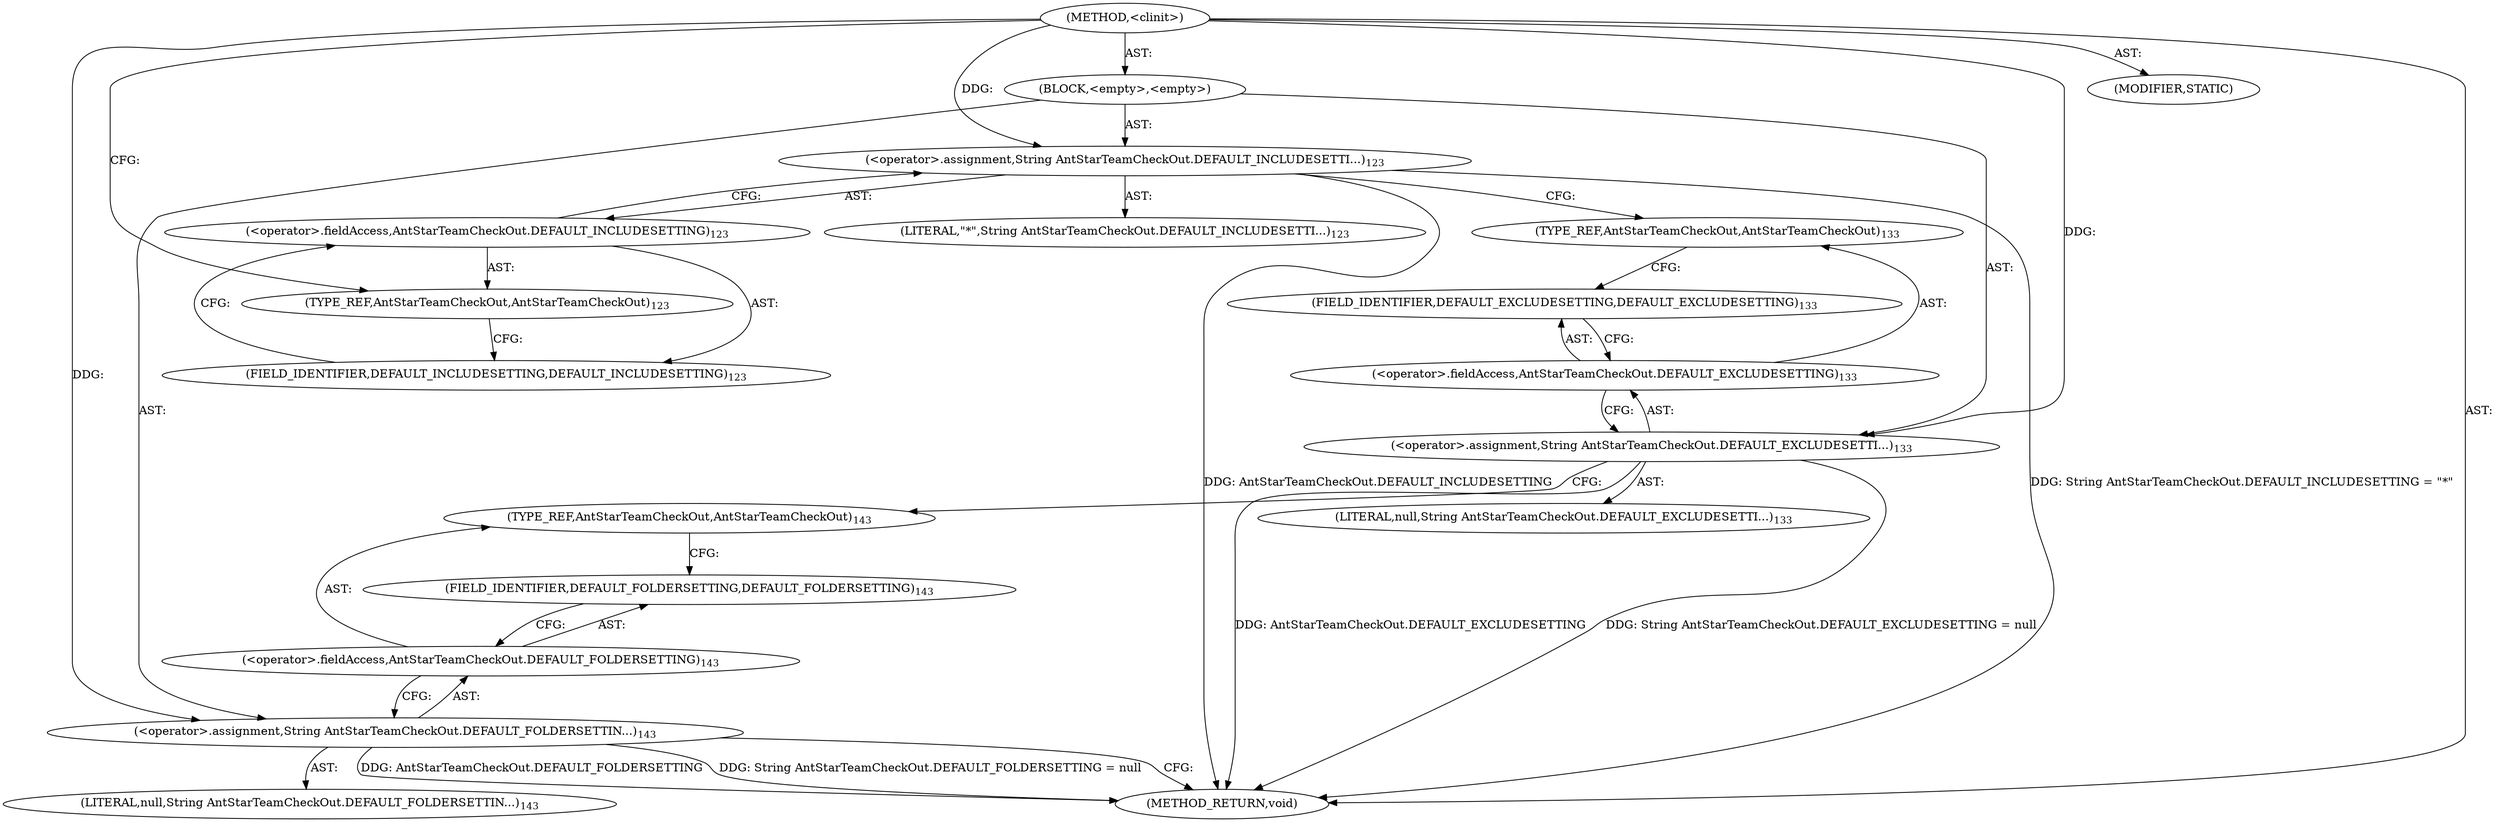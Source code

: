 digraph "&lt;clinit&gt;" {  
"111669149740" [label = <(METHOD,&lt;clinit&gt;)> ]
"25769803870" [label = <(BLOCK,&lt;empty&gt;,&lt;empty&gt;)> ]
"30064771566" [label = <(&lt;operator&gt;.assignment,String AntStarTeamCheckOut.DEFAULT_INCLUDESETTI...)<SUB>123</SUB>> ]
"30064771567" [label = <(&lt;operator&gt;.fieldAccess,AntStarTeamCheckOut.DEFAULT_INCLUDESETTING)<SUB>123</SUB>> ]
"180388626439" [label = <(TYPE_REF,AntStarTeamCheckOut,AntStarTeamCheckOut)<SUB>123</SUB>> ]
"55834574934" [label = <(FIELD_IDENTIFIER,DEFAULT_INCLUDESETTING,DEFAULT_INCLUDESETTING)<SUB>123</SUB>> ]
"90194313318" [label = <(LITERAL,&quot;*&quot;,String AntStarTeamCheckOut.DEFAULT_INCLUDESETTI...)<SUB>123</SUB>> ]
"30064771568" [label = <(&lt;operator&gt;.assignment,String AntStarTeamCheckOut.DEFAULT_EXCLUDESETTI...)<SUB>133</SUB>> ]
"30064771569" [label = <(&lt;operator&gt;.fieldAccess,AntStarTeamCheckOut.DEFAULT_EXCLUDESETTING)<SUB>133</SUB>> ]
"180388626440" [label = <(TYPE_REF,AntStarTeamCheckOut,AntStarTeamCheckOut)<SUB>133</SUB>> ]
"55834574935" [label = <(FIELD_IDENTIFIER,DEFAULT_EXCLUDESETTING,DEFAULT_EXCLUDESETTING)<SUB>133</SUB>> ]
"90194313319" [label = <(LITERAL,null,String AntStarTeamCheckOut.DEFAULT_EXCLUDESETTI...)<SUB>133</SUB>> ]
"30064771570" [label = <(&lt;operator&gt;.assignment,String AntStarTeamCheckOut.DEFAULT_FOLDERSETTIN...)<SUB>143</SUB>> ]
"30064771571" [label = <(&lt;operator&gt;.fieldAccess,AntStarTeamCheckOut.DEFAULT_FOLDERSETTING)<SUB>143</SUB>> ]
"180388626441" [label = <(TYPE_REF,AntStarTeamCheckOut,AntStarTeamCheckOut)<SUB>143</SUB>> ]
"55834574936" [label = <(FIELD_IDENTIFIER,DEFAULT_FOLDERSETTING,DEFAULT_FOLDERSETTING)<SUB>143</SUB>> ]
"90194313320" [label = <(LITERAL,null,String AntStarTeamCheckOut.DEFAULT_FOLDERSETTIN...)<SUB>143</SUB>> ]
"133143986287" [label = <(MODIFIER,STATIC)> ]
"128849018924" [label = <(METHOD_RETURN,void)> ]
  "111669149740" -> "25769803870"  [ label = "AST: "] 
  "111669149740" -> "133143986287"  [ label = "AST: "] 
  "111669149740" -> "128849018924"  [ label = "AST: "] 
  "25769803870" -> "30064771566"  [ label = "AST: "] 
  "25769803870" -> "30064771568"  [ label = "AST: "] 
  "25769803870" -> "30064771570"  [ label = "AST: "] 
  "30064771566" -> "30064771567"  [ label = "AST: "] 
  "30064771566" -> "90194313318"  [ label = "AST: "] 
  "30064771567" -> "180388626439"  [ label = "AST: "] 
  "30064771567" -> "55834574934"  [ label = "AST: "] 
  "30064771568" -> "30064771569"  [ label = "AST: "] 
  "30064771568" -> "90194313319"  [ label = "AST: "] 
  "30064771569" -> "180388626440"  [ label = "AST: "] 
  "30064771569" -> "55834574935"  [ label = "AST: "] 
  "30064771570" -> "30064771571"  [ label = "AST: "] 
  "30064771570" -> "90194313320"  [ label = "AST: "] 
  "30064771571" -> "180388626441"  [ label = "AST: "] 
  "30064771571" -> "55834574936"  [ label = "AST: "] 
  "30064771566" -> "180388626440"  [ label = "CFG: "] 
  "30064771568" -> "180388626441"  [ label = "CFG: "] 
  "30064771570" -> "128849018924"  [ label = "CFG: "] 
  "30064771567" -> "30064771566"  [ label = "CFG: "] 
  "30064771569" -> "30064771568"  [ label = "CFG: "] 
  "30064771571" -> "30064771570"  [ label = "CFG: "] 
  "180388626439" -> "55834574934"  [ label = "CFG: "] 
  "55834574934" -> "30064771567"  [ label = "CFG: "] 
  "180388626440" -> "55834574935"  [ label = "CFG: "] 
  "55834574935" -> "30064771569"  [ label = "CFG: "] 
  "180388626441" -> "55834574936"  [ label = "CFG: "] 
  "55834574936" -> "30064771571"  [ label = "CFG: "] 
  "111669149740" -> "180388626439"  [ label = "CFG: "] 
  "30064771566" -> "128849018924"  [ label = "DDG: AntStarTeamCheckOut.DEFAULT_INCLUDESETTING"] 
  "30064771566" -> "128849018924"  [ label = "DDG: String AntStarTeamCheckOut.DEFAULT_INCLUDESETTING = &quot;*&quot;"] 
  "30064771568" -> "128849018924"  [ label = "DDG: AntStarTeamCheckOut.DEFAULT_EXCLUDESETTING"] 
  "30064771568" -> "128849018924"  [ label = "DDG: String AntStarTeamCheckOut.DEFAULT_EXCLUDESETTING = null"] 
  "30064771570" -> "128849018924"  [ label = "DDG: AntStarTeamCheckOut.DEFAULT_FOLDERSETTING"] 
  "30064771570" -> "128849018924"  [ label = "DDG: String AntStarTeamCheckOut.DEFAULT_FOLDERSETTING = null"] 
  "111669149740" -> "30064771566"  [ label = "DDG: "] 
  "111669149740" -> "30064771568"  [ label = "DDG: "] 
  "111669149740" -> "30064771570"  [ label = "DDG: "] 
}
